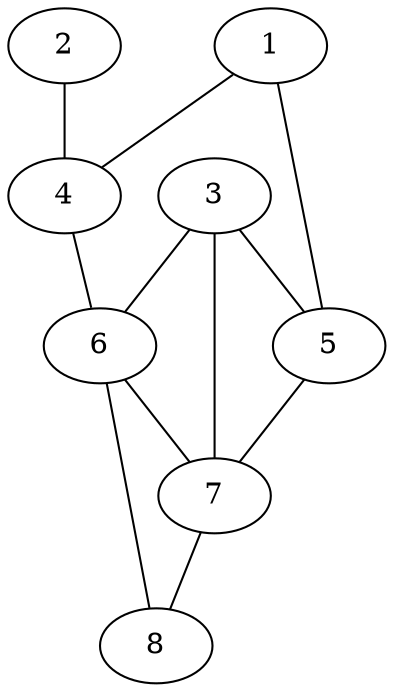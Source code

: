 graph g {
1;
2;
3;
4;
5;
6;
7;
8;
1 -- 4;
1 -- 5;
2 -- 4;
3 -- 5;
3 -- 6;
3 -- 7;
4 -- 6;
5 -- 7;
6 -- 7;
6 -- 8;
7 -- 8;
}
